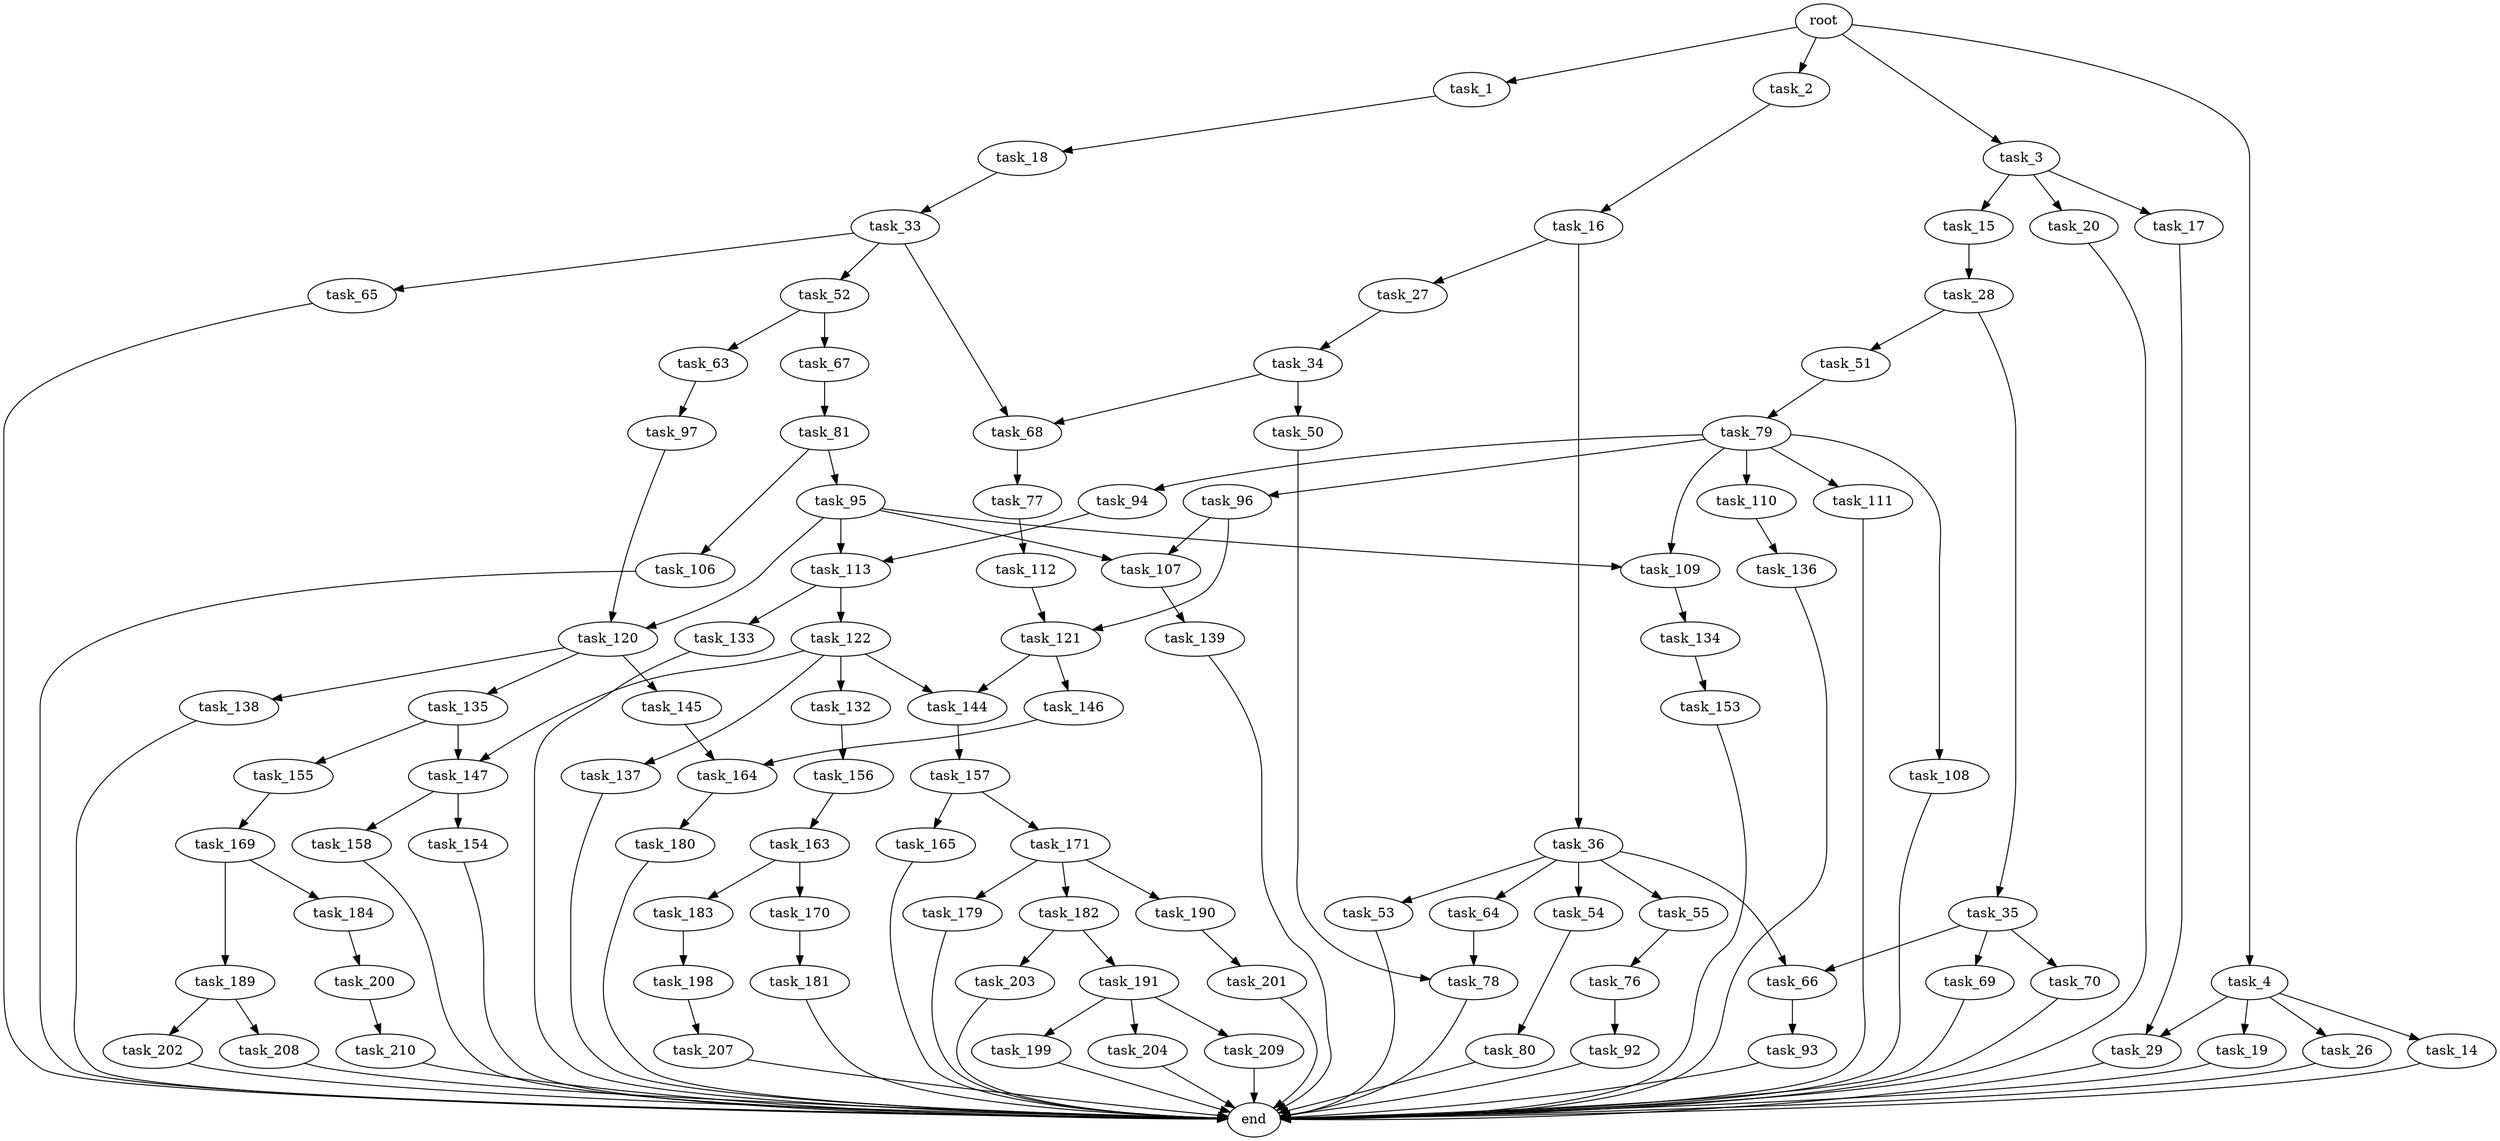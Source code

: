 digraph G {
  root [size="0.000000"];
  task_1 [size="549755813888.000000"];
  task_2 [size="91305429177.000000"];
  task_3 [size="3093272683.000000"];
  task_4 [size="136972730227.000000"];
  task_14 [size="8179168229.000000"];
  task_15 [size="134217728000.000000"];
  task_16 [size="540934441778.000000"];
  task_17 [size="416006623543.000000"];
  task_18 [size="859621007231.000000"];
  task_19 [size="28991029248.000000"];
  task_20 [size="231928233984.000000"];
  task_26 [size="470059946766.000000"];
  task_27 [size="6257633975.000000"];
  task_28 [size="68719476736.000000"];
  task_29 [size="19522765139.000000"];
  task_33 [size="364069783836.000000"];
  task_34 [size="7705549077.000000"];
  task_35 [size="8589934592.000000"];
  task_36 [size="258525146425.000000"];
  task_50 [size="64265359724.000000"];
  task_51 [size="317937830169.000000"];
  task_52 [size="4636397938.000000"];
  task_53 [size="314370845811.000000"];
  task_54 [size="1898088047.000000"];
  task_55 [size="1073741824000.000000"];
  task_63 [size="1344881123368.000000"];
  task_64 [size="18556006475.000000"];
  task_65 [size="874935781.000000"];
  task_66 [size="68362317210.000000"];
  task_67 [size="173357854186.000000"];
  task_68 [size="203498083027.000000"];
  task_69 [size="40122085836.000000"];
  task_70 [size="549755813888.000000"];
  task_76 [size="83005124067.000000"];
  task_77 [size="549755813888.000000"];
  task_78 [size="8514448987.000000"];
  task_79 [size="1073741824000.000000"];
  task_80 [size="6215398411.000000"];
  task_81 [size="628871308701.000000"];
  task_92 [size="6561205784.000000"];
  task_93 [size="134217728000.000000"];
  task_94 [size="101587869382.000000"];
  task_95 [size="36654728078.000000"];
  task_96 [size="549755813888.000000"];
  task_97 [size="8589934592.000000"];
  task_106 [size="130056039503.000000"];
  task_107 [size="1073741824000.000000"];
  task_108 [size="464292748526.000000"];
  task_109 [size="47506751008.000000"];
  task_110 [size="8589934592.000000"];
  task_111 [size="28991029248.000000"];
  task_112 [size="111473185648.000000"];
  task_113 [size="549755813888.000000"];
  task_120 [size="822506014971.000000"];
  task_121 [size="4136231151.000000"];
  task_122 [size="7060065147.000000"];
  task_132 [size="11087012934.000000"];
  task_133 [size="12511814183.000000"];
  task_134 [size="14977726221.000000"];
  task_135 [size="10661434220.000000"];
  task_136 [size="3961427710.000000"];
  task_137 [size="834514387942.000000"];
  task_138 [size="1073741824000.000000"];
  task_139 [size="28991029248.000000"];
  task_144 [size="67160127196.000000"];
  task_145 [size="231928233984.000000"];
  task_146 [size="12872361881.000000"];
  task_147 [size="231928233984.000000"];
  task_153 [size="27622923970.000000"];
  task_154 [size="28991029248.000000"];
  task_155 [size="68719476736.000000"];
  task_156 [size="4431372406.000000"];
  task_157 [size="19301015637.000000"];
  task_158 [size="549755813888.000000"];
  task_163 [size="1073741824000.000000"];
  task_164 [size="24565926479.000000"];
  task_165 [size="411422821285.000000"];
  task_169 [size="19681437768.000000"];
  task_170 [size="243853673258.000000"];
  task_171 [size="44040582544.000000"];
  task_179 [size="134217728000.000000"];
  task_180 [size="12854101197.000000"];
  task_181 [size="380294877009.000000"];
  task_182 [size="368293445632.000000"];
  task_183 [size="508263287367.000000"];
  task_184 [size="8270779036.000000"];
  task_189 [size="6783902282.000000"];
  task_190 [size="36194311585.000000"];
  task_191 [size="15002094718.000000"];
  task_198 [size="28991029248.000000"];
  task_199 [size="31026338125.000000"];
  task_200 [size="310451434519.000000"];
  task_201 [size="108044361446.000000"];
  task_202 [size="879915063188.000000"];
  task_203 [size="30700429296.000000"];
  task_204 [size="540893435118.000000"];
  task_207 [size="57871669759.000000"];
  task_208 [size="1495319202.000000"];
  task_209 [size="28991029248.000000"];
  task_210 [size="130430718017.000000"];
  end [size="0.000000"];

  root -> task_1 [size="1.000000"];
  root -> task_2 [size="1.000000"];
  root -> task_3 [size="1.000000"];
  root -> task_4 [size="1.000000"];
  task_1 -> task_18 [size="536870912.000000"];
  task_2 -> task_16 [size="75497472.000000"];
  task_3 -> task_15 [size="75497472.000000"];
  task_3 -> task_17 [size="75497472.000000"];
  task_3 -> task_20 [size="75497472.000000"];
  task_4 -> task_14 [size="209715200.000000"];
  task_4 -> task_19 [size="209715200.000000"];
  task_4 -> task_26 [size="209715200.000000"];
  task_4 -> task_29 [size="209715200.000000"];
  task_14 -> end [size="1.000000"];
  task_15 -> task_28 [size="209715200.000000"];
  task_16 -> task_27 [size="536870912.000000"];
  task_16 -> task_36 [size="536870912.000000"];
  task_17 -> task_29 [size="536870912.000000"];
  task_18 -> task_33 [size="679477248.000000"];
  task_19 -> end [size="1.000000"];
  task_20 -> end [size="1.000000"];
  task_26 -> end [size="1.000000"];
  task_27 -> task_34 [size="411041792.000000"];
  task_28 -> task_35 [size="134217728.000000"];
  task_28 -> task_51 [size="134217728.000000"];
  task_29 -> end [size="1.000000"];
  task_33 -> task_52 [size="679477248.000000"];
  task_33 -> task_65 [size="679477248.000000"];
  task_33 -> task_68 [size="679477248.000000"];
  task_34 -> task_50 [size="134217728.000000"];
  task_34 -> task_68 [size="134217728.000000"];
  task_35 -> task_66 [size="33554432.000000"];
  task_35 -> task_69 [size="33554432.000000"];
  task_35 -> task_70 [size="33554432.000000"];
  task_36 -> task_53 [size="301989888.000000"];
  task_36 -> task_54 [size="301989888.000000"];
  task_36 -> task_55 [size="301989888.000000"];
  task_36 -> task_64 [size="301989888.000000"];
  task_36 -> task_66 [size="301989888.000000"];
  task_50 -> task_78 [size="75497472.000000"];
  task_51 -> task_79 [size="301989888.000000"];
  task_52 -> task_63 [size="134217728.000000"];
  task_52 -> task_67 [size="134217728.000000"];
  task_53 -> end [size="1.000000"];
  task_54 -> task_80 [size="33554432.000000"];
  task_55 -> task_76 [size="838860800.000000"];
  task_63 -> task_97 [size="838860800.000000"];
  task_64 -> task_78 [size="838860800.000000"];
  task_65 -> end [size="1.000000"];
  task_66 -> task_93 [size="301989888.000000"];
  task_67 -> task_81 [size="134217728.000000"];
  task_68 -> task_77 [size="679477248.000000"];
  task_69 -> end [size="1.000000"];
  task_70 -> end [size="1.000000"];
  task_76 -> task_92 [size="209715200.000000"];
  task_77 -> task_112 [size="536870912.000000"];
  task_78 -> end [size="1.000000"];
  task_79 -> task_94 [size="838860800.000000"];
  task_79 -> task_96 [size="838860800.000000"];
  task_79 -> task_108 [size="838860800.000000"];
  task_79 -> task_109 [size="838860800.000000"];
  task_79 -> task_110 [size="838860800.000000"];
  task_79 -> task_111 [size="838860800.000000"];
  task_80 -> end [size="1.000000"];
  task_81 -> task_95 [size="411041792.000000"];
  task_81 -> task_106 [size="411041792.000000"];
  task_92 -> end [size="1.000000"];
  task_93 -> end [size="1.000000"];
  task_94 -> task_113 [size="209715200.000000"];
  task_95 -> task_107 [size="75497472.000000"];
  task_95 -> task_109 [size="75497472.000000"];
  task_95 -> task_113 [size="75497472.000000"];
  task_95 -> task_120 [size="75497472.000000"];
  task_96 -> task_107 [size="536870912.000000"];
  task_96 -> task_121 [size="536870912.000000"];
  task_97 -> task_120 [size="33554432.000000"];
  task_106 -> end [size="1.000000"];
  task_107 -> task_139 [size="838860800.000000"];
  task_108 -> end [size="1.000000"];
  task_109 -> task_134 [size="75497472.000000"];
  task_110 -> task_136 [size="33554432.000000"];
  task_111 -> end [size="1.000000"];
  task_112 -> task_121 [size="75497472.000000"];
  task_113 -> task_122 [size="536870912.000000"];
  task_113 -> task_133 [size="536870912.000000"];
  task_120 -> task_135 [size="536870912.000000"];
  task_120 -> task_138 [size="536870912.000000"];
  task_120 -> task_145 [size="536870912.000000"];
  task_121 -> task_144 [size="75497472.000000"];
  task_121 -> task_146 [size="75497472.000000"];
  task_122 -> task_132 [size="411041792.000000"];
  task_122 -> task_137 [size="411041792.000000"];
  task_122 -> task_144 [size="411041792.000000"];
  task_122 -> task_147 [size="411041792.000000"];
  task_132 -> task_156 [size="301989888.000000"];
  task_133 -> end [size="1.000000"];
  task_134 -> task_153 [size="301989888.000000"];
  task_135 -> task_147 [size="679477248.000000"];
  task_135 -> task_155 [size="679477248.000000"];
  task_136 -> end [size="1.000000"];
  task_137 -> end [size="1.000000"];
  task_138 -> end [size="1.000000"];
  task_139 -> end [size="1.000000"];
  task_144 -> task_157 [size="75497472.000000"];
  task_145 -> task_164 [size="301989888.000000"];
  task_146 -> task_164 [size="301989888.000000"];
  task_147 -> task_154 [size="301989888.000000"];
  task_147 -> task_158 [size="301989888.000000"];
  task_153 -> end [size="1.000000"];
  task_154 -> end [size="1.000000"];
  task_155 -> task_169 [size="134217728.000000"];
  task_156 -> task_163 [size="75497472.000000"];
  task_157 -> task_165 [size="75497472.000000"];
  task_157 -> task_171 [size="75497472.000000"];
  task_158 -> end [size="1.000000"];
  task_163 -> task_170 [size="838860800.000000"];
  task_163 -> task_183 [size="838860800.000000"];
  task_164 -> task_180 [size="679477248.000000"];
  task_165 -> end [size="1.000000"];
  task_169 -> task_184 [size="411041792.000000"];
  task_169 -> task_189 [size="411041792.000000"];
  task_170 -> task_181 [size="536870912.000000"];
  task_171 -> task_179 [size="33554432.000000"];
  task_171 -> task_182 [size="33554432.000000"];
  task_171 -> task_190 [size="33554432.000000"];
  task_179 -> end [size="1.000000"];
  task_180 -> end [size="1.000000"];
  task_181 -> end [size="1.000000"];
  task_182 -> task_191 [size="411041792.000000"];
  task_182 -> task_203 [size="411041792.000000"];
  task_183 -> task_198 [size="411041792.000000"];
  task_184 -> task_200 [size="411041792.000000"];
  task_189 -> task_202 [size="411041792.000000"];
  task_189 -> task_208 [size="411041792.000000"];
  task_190 -> task_201 [size="679477248.000000"];
  task_191 -> task_199 [size="536870912.000000"];
  task_191 -> task_204 [size="536870912.000000"];
  task_191 -> task_209 [size="536870912.000000"];
  task_198 -> task_207 [size="75497472.000000"];
  task_199 -> end [size="1.000000"];
  task_200 -> task_210 [size="209715200.000000"];
  task_201 -> end [size="1.000000"];
  task_202 -> end [size="1.000000"];
  task_203 -> end [size="1.000000"];
  task_204 -> end [size="1.000000"];
  task_207 -> end [size="1.000000"];
  task_208 -> end [size="1.000000"];
  task_209 -> end [size="1.000000"];
  task_210 -> end [size="1.000000"];
}
